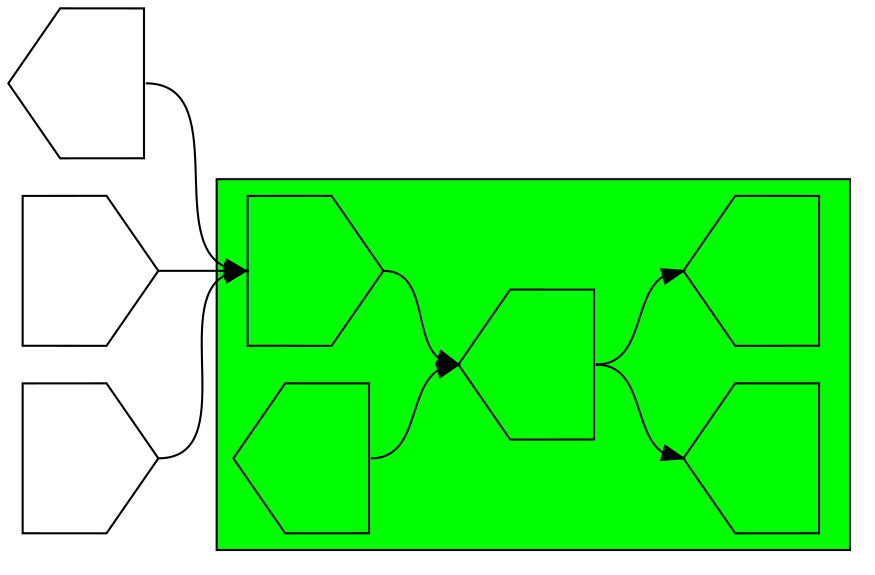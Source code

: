 digraph asm {
	rotate=90;
	edge [headport=n,tailport=s];
subgraph cluster_R7662_10061_6650_342_21584 {
	7662 [label="",height=1,width=1,shape=invhouse];
	10061 [label="",height=1,width=1,shape=house];
	6650 [label="",height=1,width=1,shape=house];
	342 [label="",height=1,width=1,shape=house];
	21584 [label="",height=1,width=1,shape=house];
	style=filled;
	fillcolor=green;
}
	3463 [label="",height=1,width=1,shape=invhouse];
	6371 [label="",height=1,width=1,shape=invhouse];
	19197 [label="",height=1,width=1,shape=house];
	7662 -> 6650
	6650 -> 342
	6650 -> 21584
	10061 -> 6650
	3463 -> 7662
	6371 -> 7662
	19197 -> 7662
}